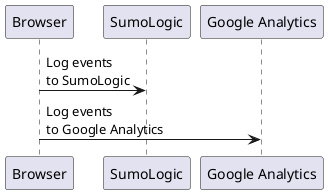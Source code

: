@startuml
participant Browser as browser
participant SumoLogic as sl
participant "Google Analytics" as ga

browser -> sl: Log events\nto SumoLogic
browser -> ga: Log events\nto Google Analytics
@enduml
